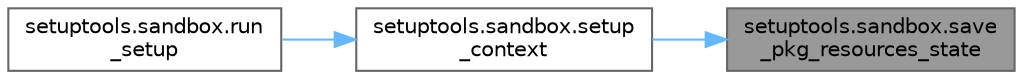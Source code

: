 digraph "setuptools.sandbox.save_pkg_resources_state"
{
 // LATEX_PDF_SIZE
  bgcolor="transparent";
  edge [fontname=Helvetica,fontsize=10,labelfontname=Helvetica,labelfontsize=10];
  node [fontname=Helvetica,fontsize=10,shape=box,height=0.2,width=0.4];
  rankdir="RL";
  Node1 [id="Node000001",label="setuptools.sandbox.save\l_pkg_resources_state",height=0.2,width=0.4,color="gray40", fillcolor="grey60", style="filled", fontcolor="black",tooltip=" "];
  Node1 -> Node2 [id="edge1_Node000001_Node000002",dir="back",color="steelblue1",style="solid",tooltip=" "];
  Node2 [id="Node000002",label="setuptools.sandbox.setup\l_context",height=0.2,width=0.4,color="grey40", fillcolor="white", style="filled",URL="$namespacesetuptools_1_1sandbox.html#a8e87463f0039530f6b3b039c58ec09da",tooltip=" "];
  Node2 -> Node3 [id="edge2_Node000002_Node000003",dir="back",color="steelblue1",style="solid",tooltip=" "];
  Node3 [id="Node000003",label="setuptools.sandbox.run\l_setup",height=0.2,width=0.4,color="grey40", fillcolor="white", style="filled",URL="$namespacesetuptools_1_1sandbox.html#a964522b9141f1d217f4c117aae1a409f",tooltip=" "];
}
